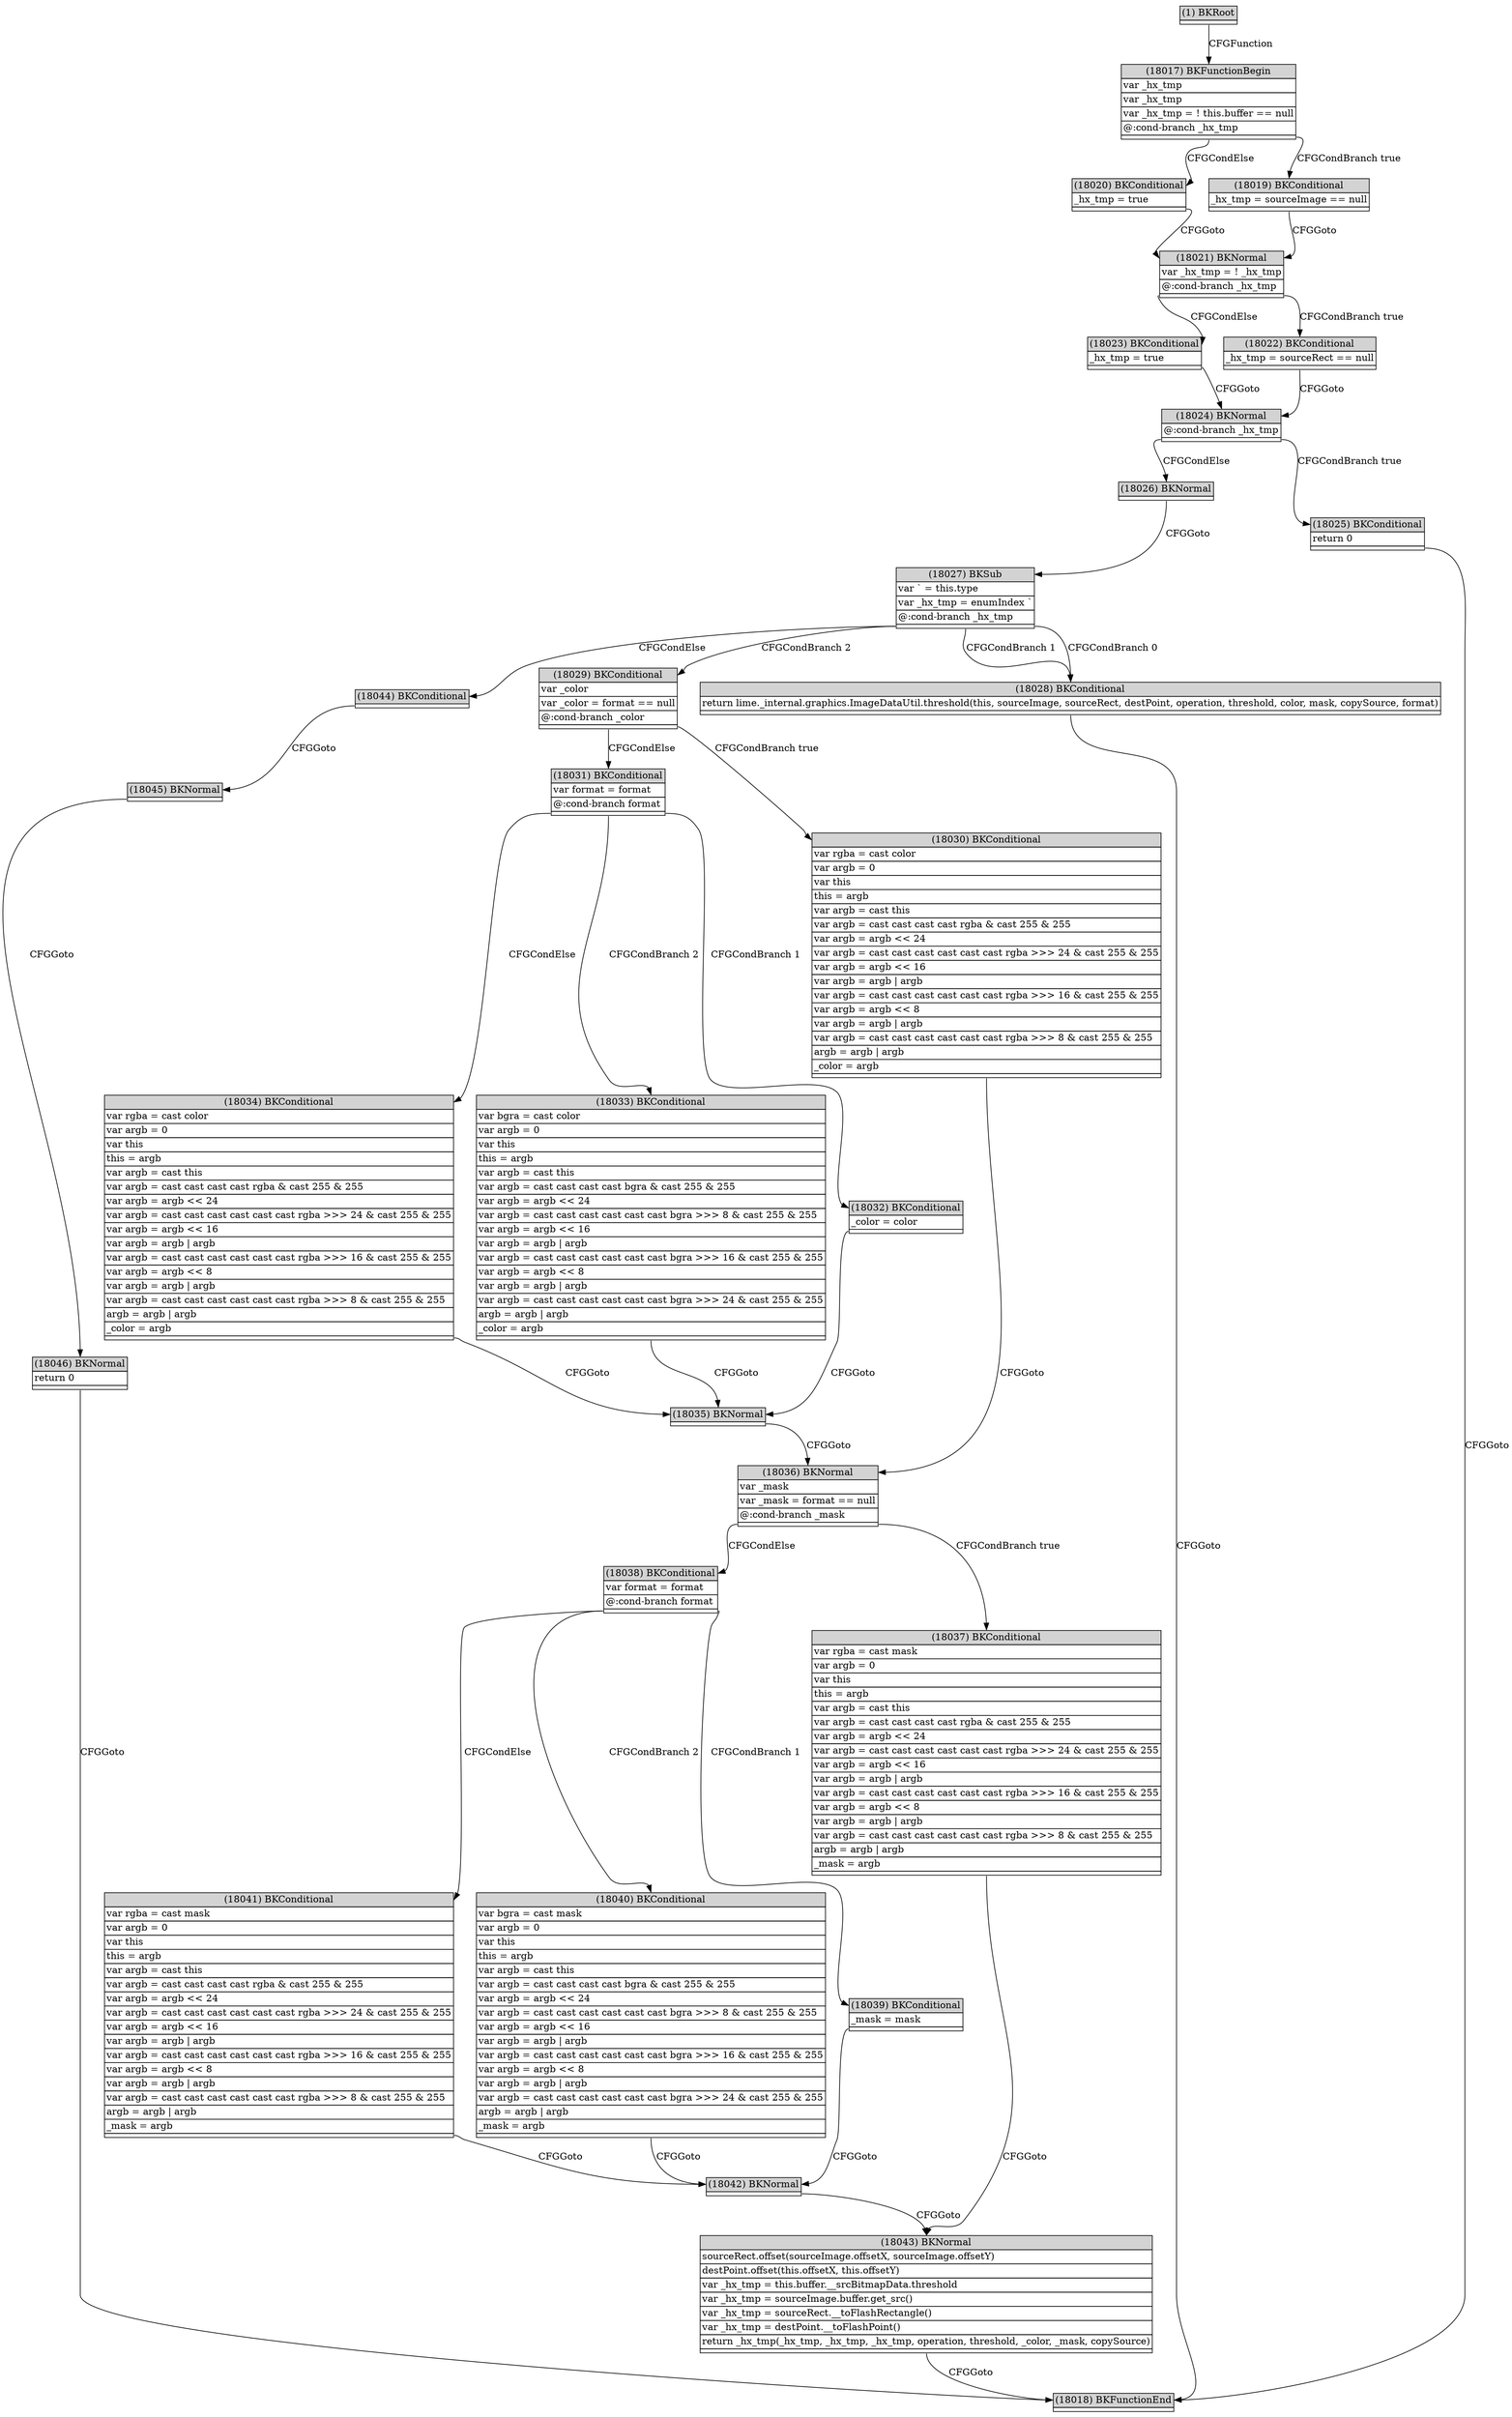 digraph graphname {
	node [shape=plaintext];
n18046[label=<<table BORDER="0" CELLBORDER="1" CELLSPACING="0">
	<tr><td port="in" bgcolor="lightgray">(18046) BKNormal</td></tr>
	<tr><td port="e0" align="left">return 0</td></tr>
	<tr><td port="out"></td></tr>
</table>>];
n18045[label=<<table BORDER="0" CELLBORDER="1" CELLSPACING="0">
	<tr><td port="in" bgcolor="lightgray">(18045) BKNormal</td></tr>
	<tr><td port="out"></td></tr>
</table>>];
n18044[label=<<table BORDER="0" CELLBORDER="1" CELLSPACING="0">
	<tr><td port="in" bgcolor="lightgray">(18044) BKConditional</td></tr>
	<tr><td port="out"></td></tr>
</table>>];
n18043[label=<<table BORDER="0" CELLBORDER="1" CELLSPACING="0">
	<tr><td port="in" bgcolor="lightgray">(18043) BKNormal</td></tr>
	<tr><td port="e0" align="left">sourceRect.offset(sourceImage.offsetX, sourceImage.offsetY)</td></tr>
	<tr><td port="e1" align="left">destPoint.offset(this.offsetX, this.offsetY)</td></tr>
	<tr><td port="e2" align="left">var _hx_tmp = this.buffer.__srcBitmapData.threshold</td></tr>
	<tr><td port="e3" align="left">var _hx_tmp = sourceImage.buffer.get_src()</td></tr>
	<tr><td port="e4" align="left">var _hx_tmp = sourceRect.__toFlashRectangle()</td></tr>
	<tr><td port="e5" align="left">var _hx_tmp = destPoint.__toFlashPoint()</td></tr>
	<tr><td port="e6" align="left">return _hx_tmp(_hx_tmp, _hx_tmp, _hx_tmp, operation, threshold, _color, _mask, copySource)</td></tr>
	<tr><td port="out"></td></tr>
</table>>];
n18042[label=<<table BORDER="0" CELLBORDER="1" CELLSPACING="0">
	<tr><td port="in" bgcolor="lightgray">(18042) BKNormal</td></tr>
	<tr><td port="out"></td></tr>
</table>>];
n18041[label=<<table BORDER="0" CELLBORDER="1" CELLSPACING="0">
	<tr><td port="in" bgcolor="lightgray">(18041) BKConditional</td></tr>
	<tr><td port="e0" align="left">var rgba = cast mask</td></tr>
	<tr><td port="e1" align="left">var argb = 0</td></tr>
	<tr><td port="e2" align="left">var this</td></tr>
	<tr><td port="e3" align="left">this = argb</td></tr>
	<tr><td port="e4" align="left">var argb = cast this</td></tr>
	<tr><td port="e5" align="left">var argb = cast cast cast cast rgba &amp; cast 255 &amp; 255</td></tr>
	<tr><td port="e6" align="left">var argb = argb &lt;&lt; 24</td></tr>
	<tr><td port="e7" align="left">var argb = cast cast cast cast cast cast rgba &gt;&gt;&gt; 24 &amp; cast 255 &amp; 255</td></tr>
	<tr><td port="e8" align="left">var argb = argb &lt;&lt; 16</td></tr>
	<tr><td port="e9" align="left">var argb = argb | argb</td></tr>
	<tr><td port="e10" align="left">var argb = cast cast cast cast cast cast rgba &gt;&gt;&gt; 16 &amp; cast 255 &amp; 255</td></tr>
	<tr><td port="e11" align="left">var argb = argb &lt;&lt; 8</td></tr>
	<tr><td port="e12" align="left">var argb = argb | argb</td></tr>
	<tr><td port="e13" align="left">var argb = cast cast cast cast cast cast rgba &gt;&gt;&gt; 8 &amp; cast 255 &amp; 255</td></tr>
	<tr><td port="e14" align="left">argb = argb | argb</td></tr>
	<tr><td port="e15" align="left">_mask = argb</td></tr>
	<tr><td port="out"></td></tr>
</table>>];
n18040[label=<<table BORDER="0" CELLBORDER="1" CELLSPACING="0">
	<tr><td port="in" bgcolor="lightgray">(18040) BKConditional</td></tr>
	<tr><td port="e0" align="left">var bgra = cast mask</td></tr>
	<tr><td port="e1" align="left">var argb = 0</td></tr>
	<tr><td port="e2" align="left">var this</td></tr>
	<tr><td port="e3" align="left">this = argb</td></tr>
	<tr><td port="e4" align="left">var argb = cast this</td></tr>
	<tr><td port="e5" align="left">var argb = cast cast cast cast bgra &amp; cast 255 &amp; 255</td></tr>
	<tr><td port="e6" align="left">var argb = argb &lt;&lt; 24</td></tr>
	<tr><td port="e7" align="left">var argb = cast cast cast cast cast cast bgra &gt;&gt;&gt; 8 &amp; cast 255 &amp; 255</td></tr>
	<tr><td port="e8" align="left">var argb = argb &lt;&lt; 16</td></tr>
	<tr><td port="e9" align="left">var argb = argb | argb</td></tr>
	<tr><td port="e10" align="left">var argb = cast cast cast cast cast cast bgra &gt;&gt;&gt; 16 &amp; cast 255 &amp; 255</td></tr>
	<tr><td port="e11" align="left">var argb = argb &lt;&lt; 8</td></tr>
	<tr><td port="e12" align="left">var argb = argb | argb</td></tr>
	<tr><td port="e13" align="left">var argb = cast cast cast cast cast cast bgra &gt;&gt;&gt; 24 &amp; cast 255 &amp; 255</td></tr>
	<tr><td port="e14" align="left">argb = argb | argb</td></tr>
	<tr><td port="e15" align="left">_mask = argb</td></tr>
	<tr><td port="out"></td></tr>
</table>>];
n18039[label=<<table BORDER="0" CELLBORDER="1" CELLSPACING="0">
	<tr><td port="in" bgcolor="lightgray">(18039) BKConditional</td></tr>
	<tr><td port="e0" align="left">_mask = mask</td></tr>
	<tr><td port="out"></td></tr>
</table>>];
n18038[label=<<table BORDER="0" CELLBORDER="1" CELLSPACING="0">
	<tr><td port="in" bgcolor="lightgray">(18038) BKConditional</td></tr>
	<tr><td port="e0" align="left">var format = format</td></tr>
	<tr><td port="e1" align="left">@:cond-branch format</td></tr>
	<tr><td port="out"></td></tr>
</table>>];
n18037[label=<<table BORDER="0" CELLBORDER="1" CELLSPACING="0">
	<tr><td port="in" bgcolor="lightgray">(18037) BKConditional</td></tr>
	<tr><td port="e0" align="left">var rgba = cast mask</td></tr>
	<tr><td port="e1" align="left">var argb = 0</td></tr>
	<tr><td port="e2" align="left">var this</td></tr>
	<tr><td port="e3" align="left">this = argb</td></tr>
	<tr><td port="e4" align="left">var argb = cast this</td></tr>
	<tr><td port="e5" align="left">var argb = cast cast cast cast rgba &amp; cast 255 &amp; 255</td></tr>
	<tr><td port="e6" align="left">var argb = argb &lt;&lt; 24</td></tr>
	<tr><td port="e7" align="left">var argb = cast cast cast cast cast cast rgba &gt;&gt;&gt; 24 &amp; cast 255 &amp; 255</td></tr>
	<tr><td port="e8" align="left">var argb = argb &lt;&lt; 16</td></tr>
	<tr><td port="e9" align="left">var argb = argb | argb</td></tr>
	<tr><td port="e10" align="left">var argb = cast cast cast cast cast cast rgba &gt;&gt;&gt; 16 &amp; cast 255 &amp; 255</td></tr>
	<tr><td port="e11" align="left">var argb = argb &lt;&lt; 8</td></tr>
	<tr><td port="e12" align="left">var argb = argb | argb</td></tr>
	<tr><td port="e13" align="left">var argb = cast cast cast cast cast cast rgba &gt;&gt;&gt; 8 &amp; cast 255 &amp; 255</td></tr>
	<tr><td port="e14" align="left">argb = argb | argb</td></tr>
	<tr><td port="e15" align="left">_mask = argb</td></tr>
	<tr><td port="out"></td></tr>
</table>>];
n18036[label=<<table BORDER="0" CELLBORDER="1" CELLSPACING="0">
	<tr><td port="in" bgcolor="lightgray">(18036) BKNormal</td></tr>
	<tr><td port="e0" align="left">var _mask</td></tr>
	<tr><td port="e1" align="left">var _mask = format == null</td></tr>
	<tr><td port="e2" align="left">@:cond-branch _mask</td></tr>
	<tr><td port="out"></td></tr>
</table>>];
n18035[label=<<table BORDER="0" CELLBORDER="1" CELLSPACING="0">
	<tr><td port="in" bgcolor="lightgray">(18035) BKNormal</td></tr>
	<tr><td port="out"></td></tr>
</table>>];
n18034[label=<<table BORDER="0" CELLBORDER="1" CELLSPACING="0">
	<tr><td port="in" bgcolor="lightgray">(18034) BKConditional</td></tr>
	<tr><td port="e0" align="left">var rgba = cast color</td></tr>
	<tr><td port="e1" align="left">var argb = 0</td></tr>
	<tr><td port="e2" align="left">var this</td></tr>
	<tr><td port="e3" align="left">this = argb</td></tr>
	<tr><td port="e4" align="left">var argb = cast this</td></tr>
	<tr><td port="e5" align="left">var argb = cast cast cast cast rgba &amp; cast 255 &amp; 255</td></tr>
	<tr><td port="e6" align="left">var argb = argb &lt;&lt; 24</td></tr>
	<tr><td port="e7" align="left">var argb = cast cast cast cast cast cast rgba &gt;&gt;&gt; 24 &amp; cast 255 &amp; 255</td></tr>
	<tr><td port="e8" align="left">var argb = argb &lt;&lt; 16</td></tr>
	<tr><td port="e9" align="left">var argb = argb | argb</td></tr>
	<tr><td port="e10" align="left">var argb = cast cast cast cast cast cast rgba &gt;&gt;&gt; 16 &amp; cast 255 &amp; 255</td></tr>
	<tr><td port="e11" align="left">var argb = argb &lt;&lt; 8</td></tr>
	<tr><td port="e12" align="left">var argb = argb | argb</td></tr>
	<tr><td port="e13" align="left">var argb = cast cast cast cast cast cast rgba &gt;&gt;&gt; 8 &amp; cast 255 &amp; 255</td></tr>
	<tr><td port="e14" align="left">argb = argb | argb</td></tr>
	<tr><td port="e15" align="left">_color = argb</td></tr>
	<tr><td port="out"></td></tr>
</table>>];
n18033[label=<<table BORDER="0" CELLBORDER="1" CELLSPACING="0">
	<tr><td port="in" bgcolor="lightgray">(18033) BKConditional</td></tr>
	<tr><td port="e0" align="left">var bgra = cast color</td></tr>
	<tr><td port="e1" align="left">var argb = 0</td></tr>
	<tr><td port="e2" align="left">var this</td></tr>
	<tr><td port="e3" align="left">this = argb</td></tr>
	<tr><td port="e4" align="left">var argb = cast this</td></tr>
	<tr><td port="e5" align="left">var argb = cast cast cast cast bgra &amp; cast 255 &amp; 255</td></tr>
	<tr><td port="e6" align="left">var argb = argb &lt;&lt; 24</td></tr>
	<tr><td port="e7" align="left">var argb = cast cast cast cast cast cast bgra &gt;&gt;&gt; 8 &amp; cast 255 &amp; 255</td></tr>
	<tr><td port="e8" align="left">var argb = argb &lt;&lt; 16</td></tr>
	<tr><td port="e9" align="left">var argb = argb | argb</td></tr>
	<tr><td port="e10" align="left">var argb = cast cast cast cast cast cast bgra &gt;&gt;&gt; 16 &amp; cast 255 &amp; 255</td></tr>
	<tr><td port="e11" align="left">var argb = argb &lt;&lt; 8</td></tr>
	<tr><td port="e12" align="left">var argb = argb | argb</td></tr>
	<tr><td port="e13" align="left">var argb = cast cast cast cast cast cast bgra &gt;&gt;&gt; 24 &amp; cast 255 &amp; 255</td></tr>
	<tr><td port="e14" align="left">argb = argb | argb</td></tr>
	<tr><td port="e15" align="left">_color = argb</td></tr>
	<tr><td port="out"></td></tr>
</table>>];
n18032[label=<<table BORDER="0" CELLBORDER="1" CELLSPACING="0">
	<tr><td port="in" bgcolor="lightgray">(18032) BKConditional</td></tr>
	<tr><td port="e0" align="left">_color = color</td></tr>
	<tr><td port="out"></td></tr>
</table>>];
n18031[label=<<table BORDER="0" CELLBORDER="1" CELLSPACING="0">
	<tr><td port="in" bgcolor="lightgray">(18031) BKConditional</td></tr>
	<tr><td port="e0" align="left">var format = format</td></tr>
	<tr><td port="e1" align="left">@:cond-branch format</td></tr>
	<tr><td port="out"></td></tr>
</table>>];
n18030[label=<<table BORDER="0" CELLBORDER="1" CELLSPACING="0">
	<tr><td port="in" bgcolor="lightgray">(18030) BKConditional</td></tr>
	<tr><td port="e0" align="left">var rgba = cast color</td></tr>
	<tr><td port="e1" align="left">var argb = 0</td></tr>
	<tr><td port="e2" align="left">var this</td></tr>
	<tr><td port="e3" align="left">this = argb</td></tr>
	<tr><td port="e4" align="left">var argb = cast this</td></tr>
	<tr><td port="e5" align="left">var argb = cast cast cast cast rgba &amp; cast 255 &amp; 255</td></tr>
	<tr><td port="e6" align="left">var argb = argb &lt;&lt; 24</td></tr>
	<tr><td port="e7" align="left">var argb = cast cast cast cast cast cast rgba &gt;&gt;&gt; 24 &amp; cast 255 &amp; 255</td></tr>
	<tr><td port="e8" align="left">var argb = argb &lt;&lt; 16</td></tr>
	<tr><td port="e9" align="left">var argb = argb | argb</td></tr>
	<tr><td port="e10" align="left">var argb = cast cast cast cast cast cast rgba &gt;&gt;&gt; 16 &amp; cast 255 &amp; 255</td></tr>
	<tr><td port="e11" align="left">var argb = argb &lt;&lt; 8</td></tr>
	<tr><td port="e12" align="left">var argb = argb | argb</td></tr>
	<tr><td port="e13" align="left">var argb = cast cast cast cast cast cast rgba &gt;&gt;&gt; 8 &amp; cast 255 &amp; 255</td></tr>
	<tr><td port="e14" align="left">argb = argb | argb</td></tr>
	<tr><td port="e15" align="left">_color = argb</td></tr>
	<tr><td port="out"></td></tr>
</table>>];
n18029[label=<<table BORDER="0" CELLBORDER="1" CELLSPACING="0">
	<tr><td port="in" bgcolor="lightgray">(18029) BKConditional</td></tr>
	<tr><td port="e0" align="left">var _color</td></tr>
	<tr><td port="e1" align="left">var _color = format == null</td></tr>
	<tr><td port="e2" align="left">@:cond-branch _color</td></tr>
	<tr><td port="out"></td></tr>
</table>>];
n18028[label=<<table BORDER="0" CELLBORDER="1" CELLSPACING="0">
	<tr><td port="in" bgcolor="lightgray">(18028) BKConditional</td></tr>
	<tr><td port="e0" align="left">return lime._internal.graphics.ImageDataUtil.threshold(this, sourceImage, sourceRect, destPoint, operation, threshold, color, mask, copySource, format)</td></tr>
	<tr><td port="out"></td></tr>
</table>>];
n18027[label=<<table BORDER="0" CELLBORDER="1" CELLSPACING="0">
	<tr><td port="in" bgcolor="lightgray">(18027) BKSub</td></tr>
	<tr><td port="e0" align="left">var ` = this.type</td></tr>
	<tr><td port="e1" align="left">var _hx_tmp = enumIndex `</td></tr>
	<tr><td port="e2" align="left">@:cond-branch _hx_tmp</td></tr>
	<tr><td port="out"></td></tr>
</table>>];
n18026[label=<<table BORDER="0" CELLBORDER="1" CELLSPACING="0">
	<tr><td port="in" bgcolor="lightgray">(18026) BKNormal</td></tr>
	<tr><td port="out"></td></tr>
</table>>];
n18025[label=<<table BORDER="0" CELLBORDER="1" CELLSPACING="0">
	<tr><td port="in" bgcolor="lightgray">(18025) BKConditional</td></tr>
	<tr><td port="e0" align="left">return 0</td></tr>
	<tr><td port="out"></td></tr>
</table>>];
n18024[label=<<table BORDER="0" CELLBORDER="1" CELLSPACING="0">
	<tr><td port="in" bgcolor="lightgray">(18024) BKNormal</td></tr>
	<tr><td port="e0" align="left">@:cond-branch _hx_tmp</td></tr>
	<tr><td port="out"></td></tr>
</table>>];
n18023[label=<<table BORDER="0" CELLBORDER="1" CELLSPACING="0">
	<tr><td port="in" bgcolor="lightgray">(18023) BKConditional</td></tr>
	<tr><td port="e0" align="left">_hx_tmp = true</td></tr>
	<tr><td port="out"></td></tr>
</table>>];
n18022[label=<<table BORDER="0" CELLBORDER="1" CELLSPACING="0">
	<tr><td port="in" bgcolor="lightgray">(18022) BKConditional</td></tr>
	<tr><td port="e0" align="left">_hx_tmp = sourceRect == null</td></tr>
	<tr><td port="out"></td></tr>
</table>>];
n18021[label=<<table BORDER="0" CELLBORDER="1" CELLSPACING="0">
	<tr><td port="in" bgcolor="lightgray">(18021) BKNormal</td></tr>
	<tr><td port="e0" align="left">var _hx_tmp = ! _hx_tmp</td></tr>
	<tr><td port="e1" align="left">@:cond-branch _hx_tmp</td></tr>
	<tr><td port="out"></td></tr>
</table>>];
n18020[label=<<table BORDER="0" CELLBORDER="1" CELLSPACING="0">
	<tr><td port="in" bgcolor="lightgray">(18020) BKConditional</td></tr>
	<tr><td port="e0" align="left">_hx_tmp = true</td></tr>
	<tr><td port="out"></td></tr>
</table>>];
n18019[label=<<table BORDER="0" CELLBORDER="1" CELLSPACING="0">
	<tr><td port="in" bgcolor="lightgray">(18019) BKConditional</td></tr>
	<tr><td port="e0" align="left">_hx_tmp = sourceImage == null</td></tr>
	<tr><td port="out"></td></tr>
</table>>];
n18018[label=<<table BORDER="0" CELLBORDER="1" CELLSPACING="0">
	<tr><td port="in" bgcolor="lightgray">(18018) BKFunctionEnd</td></tr>
	<tr><td port="out"></td></tr>
</table>>];
n18017[label=<<table BORDER="0" CELLBORDER="1" CELLSPACING="0">
	<tr><td port="in" bgcolor="lightgray">(18017) BKFunctionBegin</td></tr>
	<tr><td port="e0" align="left">var _hx_tmp</td></tr>
	<tr><td port="e1" align="left">var _hx_tmp</td></tr>
	<tr><td port="e2" align="left">var _hx_tmp = ! this.buffer == null</td></tr>
	<tr><td port="e3" align="left">@:cond-branch _hx_tmp</td></tr>
	<tr><td port="out"></td></tr>
</table>>];
n1[label=<<table BORDER="0" CELLBORDER="1" CELLSPACING="0">
	<tr><td port="in" bgcolor="lightgray">(1) BKRoot</td></tr>
	<tr><td port="out"></td></tr>
</table>>];
n1:out -> n18017:in[label="CFGFunction"];
n18017:out -> n18020:in[label="CFGCondElse"];
n18017:out -> n18019:in[label="CFGCondBranch true"];
n18019:out -> n18021:in[label="CFGGoto"];
n18021:out -> n18023:in[label="CFGCondElse"];
n18021:out -> n18022:in[label="CFGCondBranch true"];
n18022:out -> n18024:in[label="CFGGoto"];
n18024:out -> n18026:in[label="CFGCondElse"];
n18024:out -> n18025:in[label="CFGCondBranch true"];
n18025:out -> n18018:in[label="CFGGoto"];
n18026:out -> n18027:in[label="CFGGoto"];
n18027:out -> n18044:in[label="CFGCondElse"];
n18027:out -> n18029:in[label="CFGCondBranch 2"];
n18027:out -> n18028:in[label="CFGCondBranch 1"];
n18027:out -> n18028:in[label="CFGCondBranch 0"];
n18028:out -> n18018:in[label="CFGGoto"];
n18029:out -> n18031:in[label="CFGCondElse"];
n18029:out -> n18030:in[label="CFGCondBranch true"];
n18030:out -> n18036:in[label="CFGGoto"];
n18036:out -> n18038:in[label="CFGCondElse"];
n18036:out -> n18037:in[label="CFGCondBranch true"];
n18037:out -> n18043:in[label="CFGGoto"];
n18043:out -> n18018:in[label="CFGGoto"];
n18038:out -> n18041:in[label="CFGCondElse"];
n18038:out -> n18040:in[label="CFGCondBranch 2"];
n18038:out -> n18039:in[label="CFGCondBranch 1"];
n18039:out -> n18042:in[label="CFGGoto"];
n18040:out -> n18042:in[label="CFGGoto"];
n18042:out -> n18043:in[label="CFGGoto"];
n18041:out -> n18042:in[label="CFGGoto"];
n18031:out -> n18034:in[label="CFGCondElse"];
n18031:out -> n18033:in[label="CFGCondBranch 2"];
n18031:out -> n18032:in[label="CFGCondBranch 1"];
n18032:out -> n18035:in[label="CFGGoto"];
n18033:out -> n18035:in[label="CFGGoto"];
n18035:out -> n18036:in[label="CFGGoto"];
n18034:out -> n18035:in[label="CFGGoto"];
n18044:out -> n18045:in[label="CFGGoto"];
n18045:out -> n18046:in[label="CFGGoto"];
n18046:out -> n18018:in[label="CFGGoto"];
n18023:out -> n18024:in[label="CFGGoto"];
n18020:out -> n18021:in[label="CFGGoto"];
}
